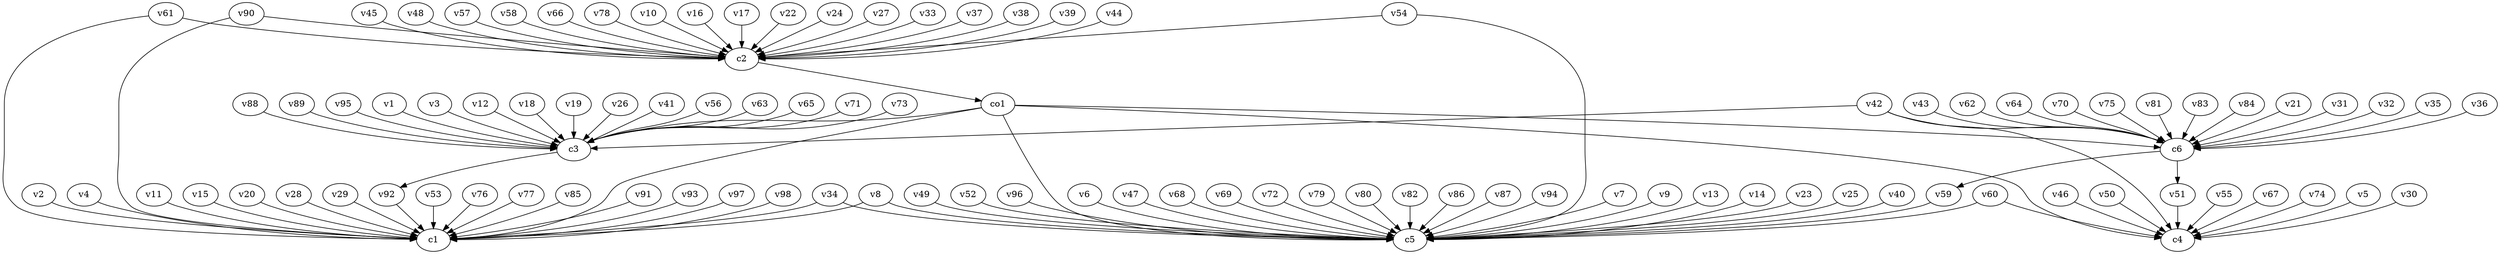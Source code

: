 strict digraph  {
c1;
c2;
c3;
c4;
c5;
c6;
v1;
v2;
v3;
v4;
v5;
v6;
v7;
v8;
v9;
v10;
v11;
v12;
v13;
v14;
v15;
v16;
v17;
v18;
v19;
v20;
v21;
v22;
v23;
v24;
v25;
v26;
v27;
v28;
v29;
v30;
v31;
v32;
v33;
v34;
v35;
v36;
v37;
v38;
v39;
v40;
v41;
v42;
v43;
v44;
v45;
v46;
v47;
v48;
v49;
v50;
v51;
v52;
v53;
v54;
v55;
v56;
v57;
v58;
v59;
v60;
v61;
v62;
v63;
v64;
v65;
v66;
v67;
v68;
v69;
v70;
v71;
v72;
v73;
v74;
v75;
v76;
v77;
v78;
v79;
v80;
v81;
v82;
v83;
v84;
v85;
v86;
v87;
v88;
v89;
v90;
v91;
v92;
v93;
v94;
v95;
v96;
v97;
v98;
co1;
c2 -> co1  [weight=1];
c3 -> v92  [weight=1];
c6 -> v59  [weight=1];
c6 -> v51  [weight=1];
v1 -> c3  [weight=1];
v2 -> c1  [weight=1];
v3 -> c3  [weight=1];
v4 -> c1  [weight=1];
v5 -> c4  [weight=1];
v6 -> c5  [weight=1];
v7 -> c5  [weight=1];
v8 -> c5  [weight=1];
v8 -> c1  [weight=1];
v9 -> c5  [weight=1];
v10 -> c2  [weight=1];
v11 -> c1  [weight=1];
v12 -> c3  [weight=1];
v13 -> c5  [weight=1];
v14 -> c5  [weight=1];
v15 -> c1  [weight=1];
v16 -> c2  [weight=1];
v17 -> c2  [weight=1];
v18 -> c3  [weight=1];
v19 -> c3  [weight=1];
v20 -> c1  [weight=1];
v21 -> c6  [weight=1];
v22 -> c2  [weight=1];
v23 -> c5  [weight=1];
v24 -> c2  [weight=1];
v25 -> c5  [weight=1];
v26 -> c3  [weight=1];
v27 -> c2  [weight=1];
v28 -> c1  [weight=1];
v29 -> c1  [weight=1];
v30 -> c4  [weight=1];
v31 -> c6  [weight=1];
v32 -> c6  [weight=1];
v33 -> c2  [weight=1];
v34 -> c1  [weight=1];
v34 -> c5  [weight=1];
v35 -> c6  [weight=1];
v36 -> c6  [weight=1];
v37 -> c2  [weight=1];
v38 -> c2  [weight=1];
v39 -> c2  [weight=1];
v40 -> c5  [weight=1];
v41 -> c3  [weight=1];
v42 -> c6  [weight=1];
v42 -> c4  [weight=1];
v42 -> c3  [weight=1];
v43 -> c6  [weight=1];
v44 -> c2  [weight=1];
v45 -> c2  [weight=1];
v46 -> c4  [weight=1];
v47 -> c5  [weight=1];
v48 -> c2  [weight=1];
v49 -> c5  [weight=1];
v50 -> c4  [weight=1];
v51 -> c4  [weight=1];
v52 -> c5  [weight=1];
v53 -> c1  [weight=1];
v54 -> c2  [weight=1];
v54 -> c5  [weight=1];
v55 -> c4  [weight=1];
v56 -> c3  [weight=1];
v57 -> c2  [weight=1];
v58 -> c2  [weight=1];
v59 -> c5  [weight=1];
v60 -> c4  [weight=1];
v60 -> c5  [weight=1];
v61 -> c2  [weight=1];
v61 -> c1  [weight=1];
v62 -> c6  [weight=1];
v63 -> c3  [weight=1];
v64 -> c6  [weight=1];
v65 -> c3  [weight=1];
v66 -> c2  [weight=1];
v67 -> c4  [weight=1];
v68 -> c5  [weight=1];
v69 -> c5  [weight=1];
v70 -> c6  [weight=1];
v71 -> c3  [weight=1];
v72 -> c5  [weight=1];
v73 -> c3  [weight=1];
v74 -> c4  [weight=1];
v75 -> c6  [weight=1];
v76 -> c1  [weight=1];
v77 -> c1  [weight=1];
v78 -> c2  [weight=1];
v79 -> c5  [weight=1];
v80 -> c5  [weight=1];
v81 -> c6  [weight=1];
v82 -> c5  [weight=1];
v83 -> c6  [weight=1];
v84 -> c6  [weight=1];
v85 -> c1  [weight=1];
v86 -> c5  [weight=1];
v87 -> c5  [weight=1];
v88 -> c3  [weight=1];
v89 -> c3  [weight=1];
v90 -> c1  [weight=1];
v90 -> c2  [weight=1];
v91 -> c1  [weight=1];
v92 -> c1  [weight=1];
v93 -> c1  [weight=1];
v94 -> c5  [weight=1];
v95 -> c3  [weight=1];
v96 -> c5  [weight=1];
v97 -> c1  [weight=1];
v98 -> c1  [weight=1];
co1 -> c6  [weight=1];
co1 -> c5  [weight=1];
co1 -> c1  [weight=1];
co1 -> c4  [weight=1];
co1 -> c3  [weight=1];
}

